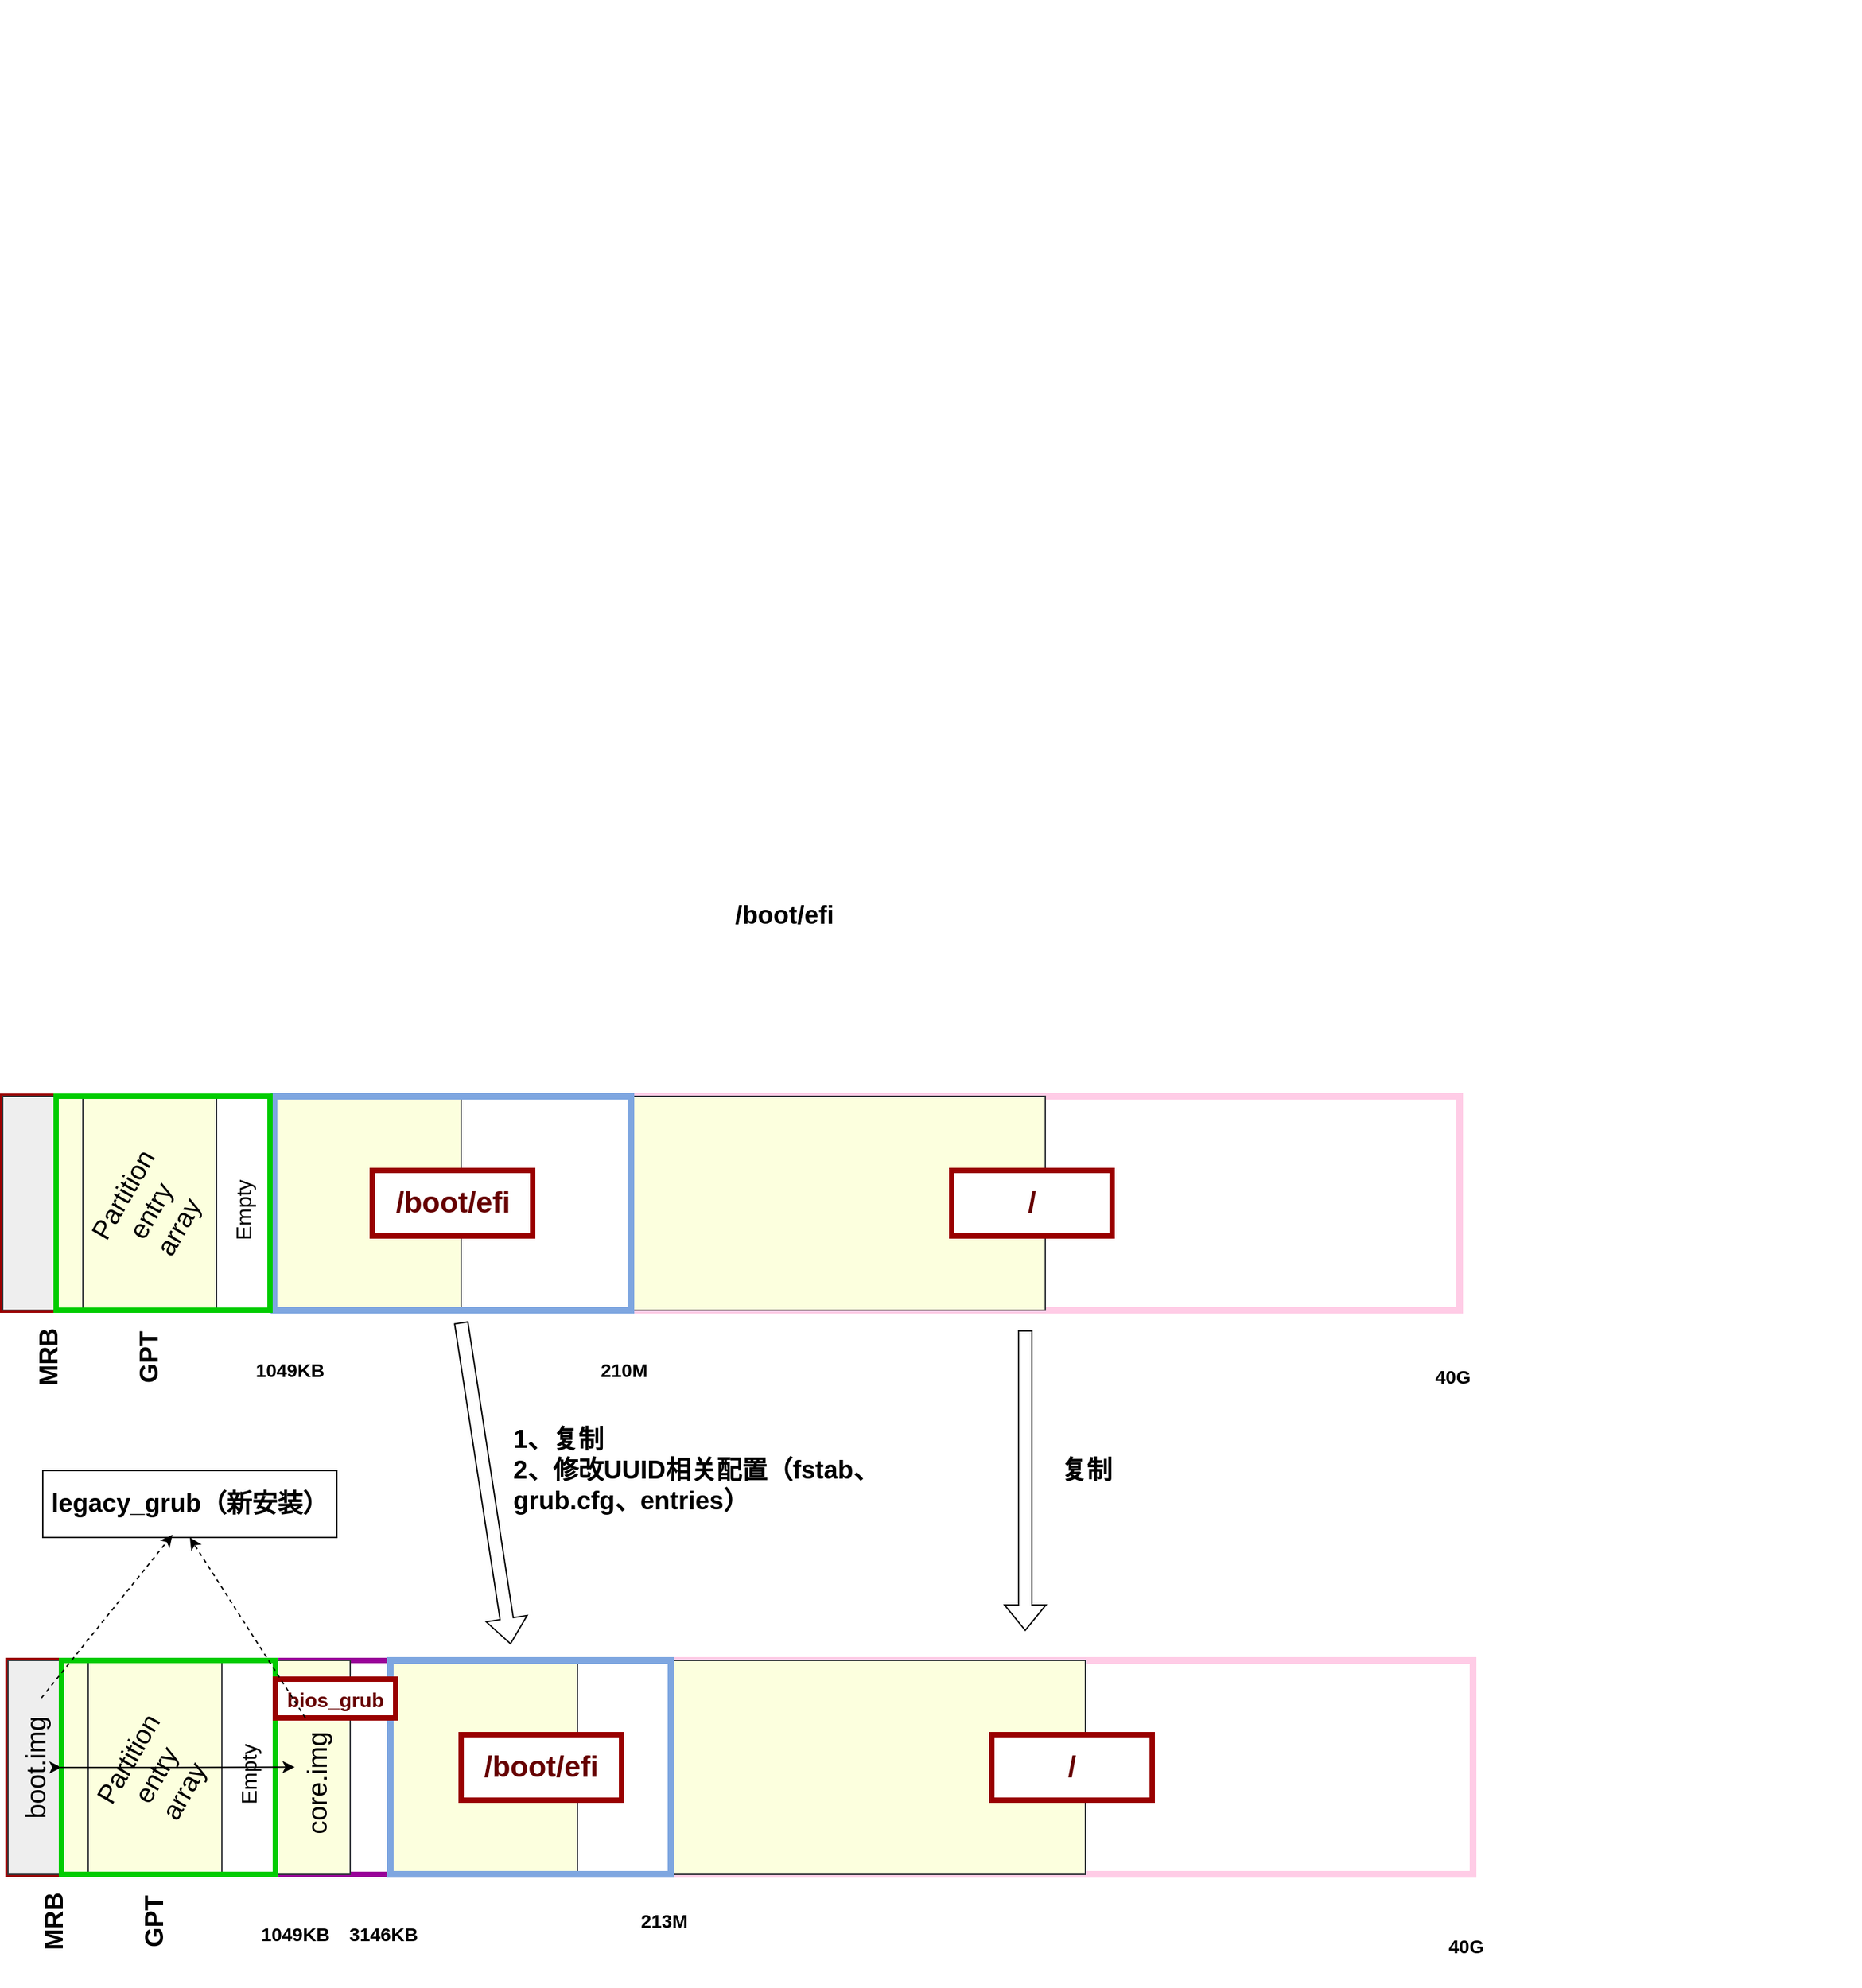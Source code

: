 <mxfile version="25.0.3">
  <diagram name="第 1 页" id="clKLF8cmqk-N_q2jb67s">
    <mxGraphModel dx="3728" dy="1106" grid="1" gridSize="10" guides="1" tooltips="1" connect="1" arrows="1" fold="1" page="1" pageScale="1" pageWidth="827" pageHeight="1169" math="0" shadow="0">
      <root>
        <mxCell id="0" />
        <mxCell id="1" parent="0" />
        <mxCell id="ewwLxB_O-W4zJdkdSMvH-1" value="" style="whiteSpace=wrap;html=1;labelBorderColor=#CC0000;strokeColor=#990000;strokeWidth=4;" parent="1" vertex="1">
          <mxGeometry x="-1430" y="1360" width="40" height="160" as="geometry" />
        </mxCell>
        <mxCell id="ewwLxB_O-W4zJdkdSMvH-2" value="" style="rounded=0;whiteSpace=wrap;html=1;fillColor=#eeeeee;strokeColor=#36393d;fontStyle=0;fontSize=20;" parent="1" vertex="1">
          <mxGeometry x="-1430" y="1360" width="40" height="160" as="geometry" />
        </mxCell>
        <mxCell id="ewwLxB_O-W4zJdkdSMvH-5" value="" style="rounded=0;whiteSpace=wrap;html=1;fontStyle=0;fontSize=20;" parent="1" vertex="1">
          <mxGeometry x="-1270" y="1360" width="40" height="160" as="geometry" />
        </mxCell>
        <mxCell id="ewwLxB_O-W4zJdkdSMvH-6" value="" style="whiteSpace=wrap;html=1;labelBorderColor=#CC0000;strokeColor=#990099;strokeWidth=4;" parent="1" vertex="1">
          <mxGeometry x="-1226" y="1782" width="86" height="160" as="geometry" />
        </mxCell>
        <mxCell id="ewwLxB_O-W4zJdkdSMvH-7" value="" style="whiteSpace=wrap;html=1;labelBorderColor=#CC0000;strokeColor=#FFCCE6;strokeWidth=5;" parent="1" vertex="1">
          <mxGeometry x="-960" y="1360" width="620" height="160" as="geometry" />
        </mxCell>
        <mxCell id="ewwLxB_O-W4zJdkdSMvH-9" value="" style="rounded=0;whiteSpace=wrap;html=1;fillColor=#FCFFDE;strokeColor=#36393d;fontStyle=0;fontSize=20;" parent="1" vertex="1">
          <mxGeometry x="-1227" y="1360" width="140" height="160" as="geometry" />
        </mxCell>
        <mxCell id="ewwLxB_O-W4zJdkdSMvH-10" value="" style="rounded=0;whiteSpace=wrap;html=1;fillColor=#FCFFDE;strokeColor=#36393d;fontStyle=0;fontSize=20;" parent="1" vertex="1">
          <mxGeometry x="-1226" y="1782" width="56" height="160" as="geometry" />
        </mxCell>
        <mxCell id="ewwLxB_O-W4zJdkdSMvH-11" value="" style="rounded=0;whiteSpace=wrap;html=1;fillColor=#FCFFDE;strokeColor=#36393d;fontStyle=0;fontSize=20;" parent="1" vertex="1">
          <mxGeometry x="-960" y="1360" width="310" height="160" as="geometry" />
        </mxCell>
        <mxCell id="ewwLxB_O-W4zJdkdSMvH-13" value="&lt;font style=&quot;font-size: 19px;&quot;&gt;MRB&lt;/font&gt;" style="text;strokeColor=none;align=center;fillColor=none;html=1;verticalAlign=middle;whiteSpace=wrap;rounded=0;fontStyle=1;rotation=-90;" parent="1" vertex="1">
          <mxGeometry x="-1440" y="1540" width="90" height="30" as="geometry" />
        </mxCell>
        <mxCell id="ewwLxB_O-W4zJdkdSMvH-14" value="&lt;span style=&quot;font-size: 19px;&quot;&gt;/boot/efi&lt;/span&gt;" style="text;strokeColor=none;align=center;fillColor=none;html=1;verticalAlign=middle;whiteSpace=wrap;rounded=0;fontStyle=1" parent="1" vertex="1">
          <mxGeometry x="-890" y="1180" width="90" height="90" as="geometry" />
        </mxCell>
        <mxCell id="ewwLxB_O-W4zJdkdSMvH-19" value="" style="rounded=0;whiteSpace=wrap;html=1;fillColor=#FCFFDE;strokeColor=#36393d;fontStyle=0;fontSize=20;" parent="1" vertex="1">
          <mxGeometry x="-1390" y="1360" width="20" height="160" as="geometry" />
        </mxCell>
        <mxCell id="ewwLxB_O-W4zJdkdSMvH-20" value="" style="rounded=0;whiteSpace=wrap;html=1;fillColor=#FCFFDE;strokeColor=#36393d;fontStyle=0;fontSize=20;" parent="1" vertex="1">
          <mxGeometry x="-1370" y="1360" width="100" height="160" as="geometry" />
        </mxCell>
        <mxCell id="ewwLxB_O-W4zJdkdSMvH-21" value="&lt;font style=&quot;font-size: 20px;&quot;&gt;Partition entry array&lt;/font&gt;" style="text;strokeColor=none;align=center;fillColor=none;html=1;verticalAlign=middle;whiteSpace=wrap;rounded=0;rotation=-60;" parent="1" vertex="1">
          <mxGeometry x="-1350" y="1430" width="60" height="30" as="geometry" />
        </mxCell>
        <mxCell id="ewwLxB_O-W4zJdkdSMvH-22" value="&lt;font style=&quot;font-size: 16px;&quot;&gt;Empty&lt;/font&gt;" style="text;strokeColor=none;align=center;fillColor=none;html=1;verticalAlign=middle;whiteSpace=wrap;rounded=0;rotation=-90;" parent="1" vertex="1">
          <mxGeometry x="-1320" y="1430" width="140" height="30" as="geometry" />
        </mxCell>
        <mxCell id="ewwLxB_O-W4zJdkdSMvH-24" value="" style="whiteSpace=wrap;html=1;labelBorderColor=#CC0000;strokeColor=#7EA6E0;strokeWidth=5;fillColor=none;" parent="1" vertex="1">
          <mxGeometry x="-1227" y="1360" width="267" height="160" as="geometry" />
        </mxCell>
        <mxCell id="ewwLxB_O-W4zJdkdSMvH-25" value="&lt;font style=&quot;font-size: 20px;&quot;&gt;core.img&lt;/font&gt;" style="text;strokeColor=none;align=center;fillColor=none;html=1;verticalAlign=middle;whiteSpace=wrap;rounded=0;rotation=-90;" parent="1" vertex="1">
          <mxGeometry x="-1226" y="1858.5" width="60" height="30" as="geometry" />
        </mxCell>
        <mxCell id="ewwLxB_O-W4zJdkdSMvH-30" value="&lt;font style=&quot;font-size: 19px;&quot;&gt;GPT&lt;/font&gt;" style="text;strokeColor=none;align=center;fillColor=none;html=1;verticalAlign=middle;whiteSpace=wrap;rounded=0;fontStyle=1;rotation=-90;" parent="1" vertex="1">
          <mxGeometry x="-1365" y="1540" width="90" height="30" as="geometry" />
        </mxCell>
        <mxCell id="ewwLxB_O-W4zJdkdSMvH-31" value="" style="shape=image;verticalLabelPosition=bottom;labelBackgroundColor=default;verticalAlign=top;aspect=fixed;imageAspect=0;image=https://upload.wikimedia.org/wikipedia/commons/4/45/GNU_GRUB_components.svg;" parent="1" vertex="1">
          <mxGeometry x="-1071.11" y="540" width="1031.11" height="580" as="geometry" />
        </mxCell>
        <mxCell id="ewwLxB_O-W4zJdkdSMvH-23" value="" style="whiteSpace=wrap;html=1;labelBorderColor=#CC0000;strokeColor=#00CC00;strokeWidth=4;fillColor=none;" parent="1" vertex="1">
          <mxGeometry x="-1390" y="1360" width="160" height="160" as="geometry" />
        </mxCell>
        <mxCell id="ewwLxB_O-W4zJdkdSMvH-33" value="&lt;font color=&quot;#660000&quot; style=&quot;font-size: 22px;&quot;&gt;&lt;b&gt;/boot/efi&lt;/b&gt;&lt;/font&gt;" style="rounded=0;whiteSpace=wrap;html=1;strokeColor=#990000;strokeWidth=4;" parent="1" vertex="1">
          <mxGeometry x="-1153.5" y="1415.5" width="120" height="49" as="geometry" />
        </mxCell>
        <mxCell id="ewwLxB_O-W4zJdkdSMvH-34" value="&lt;font style=&quot;font-size: 14px;&quot;&gt;1049KB&lt;/font&gt;" style="text;strokeColor=none;align=center;fillColor=none;html=1;verticalAlign=middle;whiteSpace=wrap;rounded=0;fontStyle=1" parent="1" vertex="1">
          <mxGeometry x="-1290" y="1535" width="150" height="60" as="geometry" />
        </mxCell>
        <mxCell id="ewwLxB_O-W4zJdkdSMvH-35" value="&lt;font style=&quot;font-size: 14px;&quot;&gt;210M&lt;/font&gt;" style="text;strokeColor=none;align=center;fillColor=none;html=1;verticalAlign=middle;whiteSpace=wrap;rounded=0;fontStyle=1" parent="1" vertex="1">
          <mxGeometry x="-1040" y="1535" width="150" height="60" as="geometry" />
        </mxCell>
        <mxCell id="ewwLxB_O-W4zJdkdSMvH-36" value="&lt;font color=&quot;#660000&quot; style=&quot;font-size: 22px;&quot;&gt;&lt;b&gt;/&lt;/b&gt;&lt;/font&gt;" style="rounded=0;whiteSpace=wrap;html=1;strokeColor=#990000;strokeWidth=4;" parent="1" vertex="1">
          <mxGeometry x="-720" y="1415.5" width="120" height="49" as="geometry" />
        </mxCell>
        <mxCell id="ewwLxB_O-W4zJdkdSMvH-37" value="&lt;font style=&quot;font-size: 14px;&quot;&gt;40G&lt;/font&gt;" style="text;strokeColor=none;align=center;fillColor=none;html=1;verticalAlign=middle;whiteSpace=wrap;rounded=0;fontStyle=1" parent="1" vertex="1">
          <mxGeometry x="-420" y="1540" width="150" height="60" as="geometry" />
        </mxCell>
        <mxCell id="ewwLxB_O-W4zJdkdSMvH-38" value="" style="whiteSpace=wrap;html=1;labelBorderColor=#CC0000;strokeColor=#990000;strokeWidth=4;" parent="1" vertex="1">
          <mxGeometry x="-1426" y="1782" width="40" height="160" as="geometry" />
        </mxCell>
        <mxCell id="ewwLxB_O-W4zJdkdSMvH-39" value="" style="rounded=0;whiteSpace=wrap;html=1;fillColor=#eeeeee;strokeColor=#36393d;fontStyle=0;fontSize=20;" parent="1" vertex="1">
          <mxGeometry x="-1426" y="1782" width="40" height="160" as="geometry" />
        </mxCell>
        <mxCell id="ewwLxB_O-W4zJdkdSMvH-40" value="&lt;font style=&quot;font-size: 20px;&quot;&gt;boot.img&lt;/font&gt;" style="text;strokeColor=none;align=center;fillColor=none;html=1;verticalAlign=middle;whiteSpace=wrap;rounded=0;rotation=-90;" parent="1" vertex="1">
          <mxGeometry x="-1436" y="1847" width="60" height="30" as="geometry" />
        </mxCell>
        <mxCell id="ewwLxB_O-W4zJdkdSMvH-41" value="" style="rounded=0;whiteSpace=wrap;html=1;fontStyle=0;fontSize=20;" parent="1" vertex="1">
          <mxGeometry x="-1266" y="1782" width="40" height="160" as="geometry" />
        </mxCell>
        <mxCell id="ewwLxB_O-W4zJdkdSMvH-42" value="" style="whiteSpace=wrap;html=1;labelBorderColor=#CC0000;strokeColor=#FFCCE6;strokeWidth=5;" parent="1" vertex="1">
          <mxGeometry x="-930" y="1782" width="600" height="160" as="geometry" />
        </mxCell>
        <mxCell id="ewwLxB_O-W4zJdkdSMvH-43" value="" style="rounded=0;whiteSpace=wrap;html=1;fillColor=#FCFFDE;strokeColor=#36393d;fontStyle=0;fontSize=20;" parent="1" vertex="1">
          <mxGeometry x="-1140" y="1782" width="140" height="160" as="geometry" />
        </mxCell>
        <mxCell id="ewwLxB_O-W4zJdkdSMvH-44" value="" style="rounded=0;whiteSpace=wrap;html=1;fillColor=#FCFFDE;strokeColor=#36393d;fontStyle=0;fontSize=20;" parent="1" vertex="1">
          <mxGeometry x="-930" y="1782" width="310" height="160" as="geometry" />
        </mxCell>
        <mxCell id="ewwLxB_O-W4zJdkdSMvH-45" value="&lt;font style=&quot;font-size: 19px;&quot;&gt;MRB&lt;/font&gt;" style="text;strokeColor=none;align=center;fillColor=none;html=1;verticalAlign=middle;whiteSpace=wrap;rounded=0;fontStyle=1;rotation=-90;" parent="1" vertex="1">
          <mxGeometry x="-1436" y="1962" width="90" height="30" as="geometry" />
        </mxCell>
        <mxCell id="ewwLxB_O-W4zJdkdSMvH-46" value="" style="rounded=0;whiteSpace=wrap;html=1;fillColor=#FCFFDE;strokeColor=#36393d;fontStyle=0;fontSize=20;" parent="1" vertex="1">
          <mxGeometry x="-1386" y="1782" width="20" height="160" as="geometry" />
        </mxCell>
        <mxCell id="ewwLxB_O-W4zJdkdSMvH-47" value="" style="rounded=0;whiteSpace=wrap;html=1;fillColor=#FCFFDE;strokeColor=#36393d;fontStyle=0;fontSize=20;" parent="1" vertex="1">
          <mxGeometry x="-1366" y="1782" width="100" height="160" as="geometry" />
        </mxCell>
        <mxCell id="ewwLxB_O-W4zJdkdSMvH-48" value="&lt;font style=&quot;font-size: 20px;&quot;&gt;Partition entry array&lt;/font&gt;" style="text;strokeColor=none;align=center;fillColor=none;html=1;verticalAlign=middle;whiteSpace=wrap;rounded=0;rotation=-60;" parent="1" vertex="1">
          <mxGeometry x="-1346" y="1852" width="60" height="30" as="geometry" />
        </mxCell>
        <mxCell id="ewwLxB_O-W4zJdkdSMvH-49" value="&lt;font style=&quot;font-size: 16px;&quot;&gt;Empty&lt;/font&gt;" style="text;strokeColor=none;align=center;fillColor=none;html=1;verticalAlign=middle;whiteSpace=wrap;rounded=0;rotation=-90;" parent="1" vertex="1">
          <mxGeometry x="-1316" y="1852" width="140" height="30" as="geometry" />
        </mxCell>
        <mxCell id="ewwLxB_O-W4zJdkdSMvH-50" value="" style="whiteSpace=wrap;html=1;labelBorderColor=#CC0000;strokeColor=#7EA6E0;strokeWidth=5;fillColor=none;" parent="1" vertex="1">
          <mxGeometry x="-1140" y="1782" width="210" height="160" as="geometry" />
        </mxCell>
        <mxCell id="ewwLxB_O-W4zJdkdSMvH-51" value="&lt;font style=&quot;font-size: 19px;&quot;&gt;GPT&lt;/font&gt;" style="text;strokeColor=none;align=center;fillColor=none;html=1;verticalAlign=middle;whiteSpace=wrap;rounded=0;fontStyle=1;rotation=-90;" parent="1" vertex="1">
          <mxGeometry x="-1361" y="1962" width="90" height="30" as="geometry" />
        </mxCell>
        <mxCell id="ewwLxB_O-W4zJdkdSMvH-52" value="" style="edgeStyle=none;orthogonalLoop=1;jettySize=auto;html=1;rounded=0;" parent="1" source="ewwLxB_O-W4zJdkdSMvH-40" target="ewwLxB_O-W4zJdkdSMvH-53" edge="1">
          <mxGeometry width="80" relative="1" as="geometry">
            <mxPoint x="-1391" y="1862" as="sourcePoint" />
            <mxPoint x="-881" y="1866.76" as="targetPoint" />
            <Array as="points" />
          </mxGeometry>
        </mxCell>
        <mxCell id="ewwLxB_O-W4zJdkdSMvH-53" value="" style="whiteSpace=wrap;html=1;labelBorderColor=#CC0000;strokeColor=#00CC00;strokeWidth=4;fillColor=none;" parent="1" vertex="1">
          <mxGeometry x="-1386" y="1782" width="160" height="160" as="geometry" />
        </mxCell>
        <mxCell id="ewwLxB_O-W4zJdkdSMvH-54" value="&lt;font color=&quot;#660000&quot; style=&quot;font-size: 22px;&quot;&gt;&lt;b&gt;/boot/efi&lt;/b&gt;&lt;/font&gt;" style="rounded=0;whiteSpace=wrap;html=1;strokeColor=#990000;strokeWidth=4;" parent="1" vertex="1">
          <mxGeometry x="-1087" y="1837.5" width="120" height="49" as="geometry" />
        </mxCell>
        <mxCell id="ewwLxB_O-W4zJdkdSMvH-55" value="&lt;font style=&quot;font-size: 14px;&quot;&gt;1049KB&lt;/font&gt;" style="text;strokeColor=none;align=center;fillColor=none;html=1;verticalAlign=middle;whiteSpace=wrap;rounded=0;fontStyle=1" parent="1" vertex="1">
          <mxGeometry x="-1286" y="1957" width="150" height="60" as="geometry" />
        </mxCell>
        <mxCell id="ewwLxB_O-W4zJdkdSMvH-56" value="&lt;font style=&quot;font-size: 14px;&quot;&gt;213M&lt;/font&gt;" style="text;strokeColor=none;align=center;fillColor=none;html=1;verticalAlign=middle;whiteSpace=wrap;rounded=0;fontStyle=1" parent="1" vertex="1">
          <mxGeometry x="-1010" y="1947" width="150" height="60" as="geometry" />
        </mxCell>
        <mxCell id="ewwLxB_O-W4zJdkdSMvH-57" value="&lt;font color=&quot;#660000&quot; style=&quot;font-size: 22px;&quot;&gt;&lt;b&gt;/&lt;/b&gt;&lt;/font&gt;" style="rounded=0;whiteSpace=wrap;html=1;strokeColor=#990000;strokeWidth=4;" parent="1" vertex="1">
          <mxGeometry x="-690" y="1837.5" width="120" height="49" as="geometry" />
        </mxCell>
        <mxCell id="ewwLxB_O-W4zJdkdSMvH-58" value="&lt;font style=&quot;font-size: 14px;&quot;&gt;40G&lt;/font&gt;" style="text;strokeColor=none;align=center;fillColor=none;html=1;verticalAlign=middle;whiteSpace=wrap;rounded=0;fontStyle=1" parent="1" vertex="1">
          <mxGeometry x="-410" y="1966" width="150" height="60" as="geometry" />
        </mxCell>
        <mxCell id="ewwLxB_O-W4zJdkdSMvH-59" value="&lt;font style=&quot;font-size: 14px;&quot;&gt;3146KB&lt;/font&gt;" style="text;strokeColor=none;align=center;fillColor=none;html=1;verticalAlign=middle;whiteSpace=wrap;rounded=0;fontStyle=1" parent="1" vertex="1">
          <mxGeometry x="-1220" y="1957" width="150" height="60" as="geometry" />
        </mxCell>
        <mxCell id="ewwLxB_O-W4zJdkdSMvH-62" style="edgeStyle=orthogonalEdgeStyle;rounded=0;orthogonalLoop=1;jettySize=auto;html=1;entryX=0.696;entryY=-0.019;entryDx=0;entryDy=0;entryPerimeter=0;" parent="1" source="ewwLxB_O-W4zJdkdSMvH-40" target="ewwLxB_O-W4zJdkdSMvH-25" edge="1">
          <mxGeometry relative="1" as="geometry" />
        </mxCell>
        <mxCell id="ewwLxB_O-W4zJdkdSMvH-63" value="&lt;font color=&quot;#660000&quot; style=&quot;font-size: 15px;&quot;&gt;&lt;b style=&quot;&quot;&gt;bios_grub&lt;/b&gt;&lt;/font&gt;" style="rounded=0;whiteSpace=wrap;html=1;strokeColor=#990000;strokeWidth=4;" parent="1" vertex="1">
          <mxGeometry x="-1226" y="1796" width="90" height="29" as="geometry" />
        </mxCell>
        <mxCell id="aDKa_XydaHuLIrfsHBEr-1" value="" style="shape=flexArrow;endArrow=classic;html=1;rounded=0;" edge="1" parent="1">
          <mxGeometry width="50" height="50" relative="1" as="geometry">
            <mxPoint x="-665" y="1535" as="sourcePoint" />
            <mxPoint x="-665" y="1760" as="targetPoint" />
          </mxGeometry>
        </mxCell>
        <mxCell id="aDKa_XydaHuLIrfsHBEr-2" value="&lt;span style=&quot;font-size: 19px;&quot;&gt;1、复制&lt;/span&gt;&lt;div&gt;&lt;span style=&quot;font-size: 19px;&quot;&gt;2、修改UUID相关配置（fstab、grub.cfg、entries）&lt;/span&gt;&lt;/div&gt;" style="text;strokeColor=none;align=left;fillColor=none;html=1;verticalAlign=middle;whiteSpace=wrap;rounded=0;fontStyle=1" vertex="1" parent="1">
          <mxGeometry x="-1050" y="1595" width="310" height="90" as="geometry" />
        </mxCell>
        <mxCell id="aDKa_XydaHuLIrfsHBEr-3" value="" style="shape=flexArrow;endArrow=classic;html=1;rounded=0;" edge="1" parent="1">
          <mxGeometry width="50" height="50" relative="1" as="geometry">
            <mxPoint x="-1087" y="1529" as="sourcePoint" />
            <mxPoint x="-1050" y="1770" as="targetPoint" />
          </mxGeometry>
        </mxCell>
        <mxCell id="aDKa_XydaHuLIrfsHBEr-4" value="&lt;span style=&quot;font-size: 19px;&quot;&gt;复制&lt;/span&gt;" style="text;strokeColor=none;align=left;fillColor=none;html=1;verticalAlign=middle;whiteSpace=wrap;rounded=0;fontStyle=1" vertex="1" parent="1">
          <mxGeometry x="-640" y="1595" width="150" height="90" as="geometry" />
        </mxCell>
        <mxCell id="aDKa_XydaHuLIrfsHBEr-5" value="&lt;span style=&quot;font-size: 19px;&quot;&gt;legacy_grub（新安装）&lt;/span&gt;" style="text;strokeColor=default;align=center;fillColor=none;html=1;verticalAlign=middle;whiteSpace=wrap;rounded=0;fontStyle=1" vertex="1" parent="1">
          <mxGeometry x="-1400" y="1640" width="220" height="50" as="geometry" />
        </mxCell>
        <mxCell id="aDKa_XydaHuLIrfsHBEr-6" value="" style="endArrow=classic;html=1;rounded=0;entryX=0.441;entryY=0.96;entryDx=0;entryDy=0;entryPerimeter=0;dashed=1;" edge="1" parent="1" target="aDKa_XydaHuLIrfsHBEr-5">
          <mxGeometry width="50" height="50" relative="1" as="geometry">
            <mxPoint x="-1401" y="1810" as="sourcePoint" />
            <mxPoint x="-1351" y="1760" as="targetPoint" />
          </mxGeometry>
        </mxCell>
        <mxCell id="aDKa_XydaHuLIrfsHBEr-7" value="" style="endArrow=classic;html=1;rounded=0;entryX=0.5;entryY=1;entryDx=0;entryDy=0;exitX=0.25;exitY=1;exitDx=0;exitDy=0;dashed=1;" edge="1" parent="1" source="ewwLxB_O-W4zJdkdSMvH-63" target="aDKa_XydaHuLIrfsHBEr-5">
          <mxGeometry width="50" height="50" relative="1" as="geometry">
            <mxPoint x="-1391" y="1820" as="sourcePoint" />
            <mxPoint x="-1293" y="1698" as="targetPoint" />
          </mxGeometry>
        </mxCell>
      </root>
    </mxGraphModel>
  </diagram>
</mxfile>
